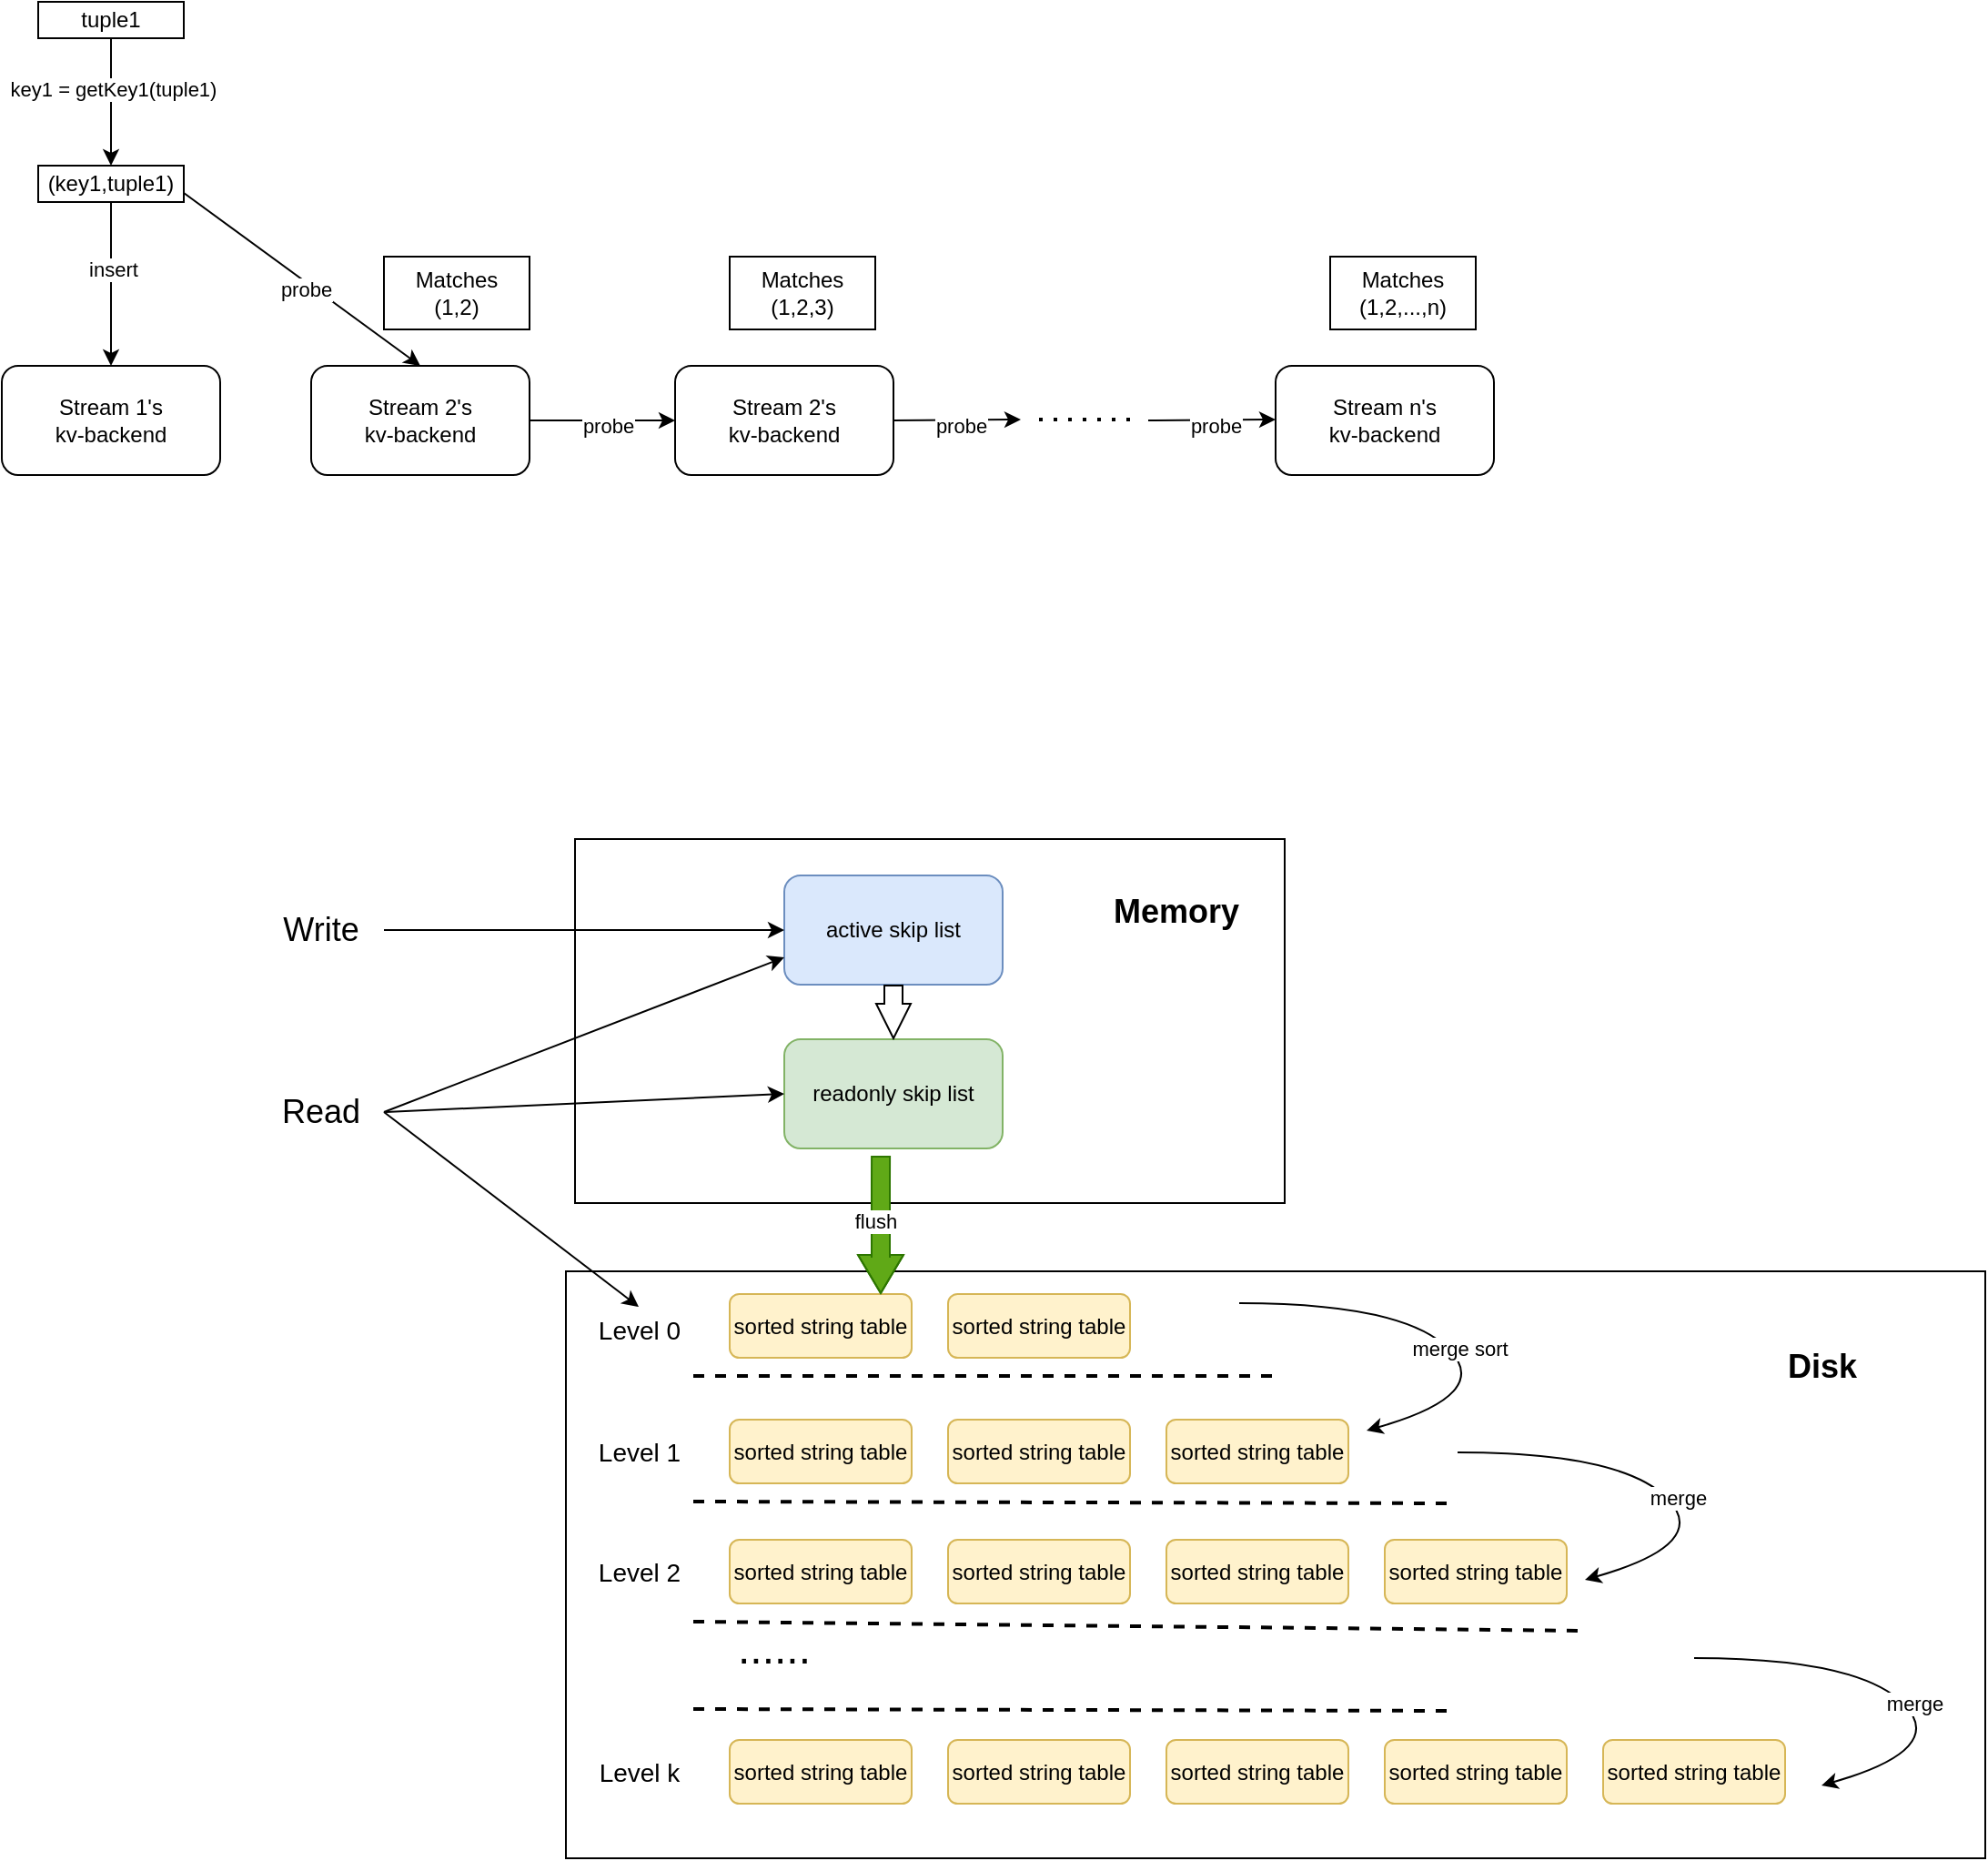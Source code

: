 <mxfile version="22.0.4" type="github">
  <diagram name="第 1 页" id="E1xqAoynhQZB6YTEvSdn">
    <mxGraphModel dx="1026" dy="661" grid="1" gridSize="10" guides="1" tooltips="1" connect="1" arrows="1" fold="1" page="1" pageScale="1" pageWidth="1169" pageHeight="827" math="0" shadow="0">
      <root>
        <mxCell id="0" />
        <mxCell id="1" parent="0" />
        <mxCell id="flCKQIhOCsDCRdV_kYDA-1" value="Stream 1&#39;s&lt;br&gt;kv-backend" style="rounded=1;whiteSpace=wrap;html=1;" vertex="1" parent="1">
          <mxGeometry x="60" y="230" width="120" height="60" as="geometry" />
        </mxCell>
        <mxCell id="flCKQIhOCsDCRdV_kYDA-2" value="Stream 2&#39;s&lt;br&gt;kv-backend" style="rounded=1;whiteSpace=wrap;html=1;" vertex="1" parent="1">
          <mxGeometry x="230" y="230" width="120" height="60" as="geometry" />
        </mxCell>
        <mxCell id="flCKQIhOCsDCRdV_kYDA-3" value="Stream 2&#39;s&lt;br&gt;kv-backend" style="rounded=1;whiteSpace=wrap;html=1;" vertex="1" parent="1">
          <mxGeometry x="430" y="230" width="120" height="60" as="geometry" />
        </mxCell>
        <mxCell id="flCKQIhOCsDCRdV_kYDA-4" value="Stream n&#39;s&lt;br&gt;kv-backend" style="rounded=1;whiteSpace=wrap;html=1;" vertex="1" parent="1">
          <mxGeometry x="760" y="230" width="120" height="60" as="geometry" />
        </mxCell>
        <mxCell id="flCKQIhOCsDCRdV_kYDA-5" value="(key1,tuple1)" style="rounded=0;whiteSpace=wrap;html=1;" vertex="1" parent="1">
          <mxGeometry x="80" y="120" width="80" height="20" as="geometry" />
        </mxCell>
        <mxCell id="flCKQIhOCsDCRdV_kYDA-9" value="" style="endArrow=classic;html=1;rounded=0;exitX=1;exitY=0.75;exitDx=0;exitDy=0;entryX=0.5;entryY=0;entryDx=0;entryDy=0;" edge="1" parent="1" source="flCKQIhOCsDCRdV_kYDA-5" target="flCKQIhOCsDCRdV_kYDA-2">
          <mxGeometry width="50" height="50" relative="1" as="geometry">
            <mxPoint x="390" y="370" as="sourcePoint" />
            <mxPoint x="150" y="140" as="targetPoint" />
          </mxGeometry>
        </mxCell>
        <mxCell id="flCKQIhOCsDCRdV_kYDA-12" value="probe" style="edgeLabel;html=1;align=center;verticalAlign=middle;resizable=0;points=[];" vertex="1" connectable="0" parent="flCKQIhOCsDCRdV_kYDA-9">
          <mxGeometry x="0.06" y="-4" relative="1" as="geometry">
            <mxPoint y="-1" as="offset" />
          </mxGeometry>
        </mxCell>
        <mxCell id="flCKQIhOCsDCRdV_kYDA-14" value="" style="endArrow=classic;html=1;rounded=0;exitX=1;exitY=0.5;exitDx=0;exitDy=0;entryX=0;entryY=0.5;entryDx=0;entryDy=0;" edge="1" parent="1" source="flCKQIhOCsDCRdV_kYDA-2" target="flCKQIhOCsDCRdV_kYDA-3">
          <mxGeometry width="50" height="50" relative="1" as="geometry">
            <mxPoint x="160" y="165" as="sourcePoint" />
            <mxPoint x="300" y="240" as="targetPoint" />
          </mxGeometry>
        </mxCell>
        <mxCell id="flCKQIhOCsDCRdV_kYDA-15" value="probe" style="edgeLabel;html=1;align=center;verticalAlign=middle;resizable=0;points=[];" vertex="1" connectable="0" parent="flCKQIhOCsDCRdV_kYDA-14">
          <mxGeometry x="0.06" y="-4" relative="1" as="geometry">
            <mxPoint y="-1" as="offset" />
          </mxGeometry>
        </mxCell>
        <mxCell id="flCKQIhOCsDCRdV_kYDA-18" value="Matches&lt;br&gt;(1,2)" style="whiteSpace=wrap;html=1;" vertex="1" parent="1">
          <mxGeometry x="270" y="170" width="80" height="40" as="geometry" />
        </mxCell>
        <mxCell id="flCKQIhOCsDCRdV_kYDA-19" value="Matches&lt;br&gt;(1,2,3)" style="whiteSpace=wrap;html=1;" vertex="1" parent="1">
          <mxGeometry x="460" y="170" width="80" height="40" as="geometry" />
        </mxCell>
        <mxCell id="flCKQIhOCsDCRdV_kYDA-20" value="" style="endArrow=classic;html=1;rounded=0;entryX=0;entryY=0.5;entryDx=0;entryDy=0;" edge="1" parent="1">
          <mxGeometry width="50" height="50" relative="1" as="geometry">
            <mxPoint x="550" y="260" as="sourcePoint" />
            <mxPoint x="620" y="259.5" as="targetPoint" />
          </mxGeometry>
        </mxCell>
        <mxCell id="flCKQIhOCsDCRdV_kYDA-21" value="probe" style="edgeLabel;html=1;align=center;verticalAlign=middle;resizable=0;points=[];" vertex="1" connectable="0" parent="flCKQIhOCsDCRdV_kYDA-20">
          <mxGeometry x="0.06" y="-4" relative="1" as="geometry">
            <mxPoint y="-1" as="offset" />
          </mxGeometry>
        </mxCell>
        <mxCell id="flCKQIhOCsDCRdV_kYDA-23" value="" style="endArrow=none;dashed=1;html=1;dashPattern=1 3;strokeWidth=2;rounded=0;" edge="1" parent="1">
          <mxGeometry width="50" height="50" relative="1" as="geometry">
            <mxPoint x="630" y="259.5" as="sourcePoint" />
            <mxPoint x="680" y="259.5" as="targetPoint" />
          </mxGeometry>
        </mxCell>
        <mxCell id="flCKQIhOCsDCRdV_kYDA-24" value="" style="endArrow=classic;html=1;rounded=0;entryX=0;entryY=0.5;entryDx=0;entryDy=0;" edge="1" parent="1">
          <mxGeometry width="50" height="50" relative="1" as="geometry">
            <mxPoint x="690" y="260" as="sourcePoint" />
            <mxPoint x="760" y="259.5" as="targetPoint" />
          </mxGeometry>
        </mxCell>
        <mxCell id="flCKQIhOCsDCRdV_kYDA-25" value="probe" style="edgeLabel;html=1;align=center;verticalAlign=middle;resizable=0;points=[];" vertex="1" connectable="0" parent="flCKQIhOCsDCRdV_kYDA-24">
          <mxGeometry x="0.06" y="-4" relative="1" as="geometry">
            <mxPoint y="-1" as="offset" />
          </mxGeometry>
        </mxCell>
        <mxCell id="flCKQIhOCsDCRdV_kYDA-26" value="Matches&lt;br&gt;(1,2,...,n)" style="whiteSpace=wrap;html=1;" vertex="1" parent="1">
          <mxGeometry x="790" y="170" width="80" height="40" as="geometry" />
        </mxCell>
        <mxCell id="flCKQIhOCsDCRdV_kYDA-28" value="" style="endArrow=classic;html=1;rounded=0;exitX=0.5;exitY=1;exitDx=0;exitDy=0;entryX=0.5;entryY=0;entryDx=0;entryDy=0;" edge="1" parent="1" source="flCKQIhOCsDCRdV_kYDA-5" target="flCKQIhOCsDCRdV_kYDA-1">
          <mxGeometry width="50" height="50" relative="1" as="geometry">
            <mxPoint x="390" y="370" as="sourcePoint" />
            <mxPoint x="440" y="320" as="targetPoint" />
          </mxGeometry>
        </mxCell>
        <mxCell id="flCKQIhOCsDCRdV_kYDA-29" value="insert" style="edgeLabel;html=1;align=center;verticalAlign=middle;resizable=0;points=[];" vertex="1" connectable="0" parent="flCKQIhOCsDCRdV_kYDA-28">
          <mxGeometry x="-0.183" y="1" relative="1" as="geometry">
            <mxPoint as="offset" />
          </mxGeometry>
        </mxCell>
        <mxCell id="flCKQIhOCsDCRdV_kYDA-30" value="tuple1" style="rounded=0;whiteSpace=wrap;html=1;" vertex="1" parent="1">
          <mxGeometry x="80" y="30" width="80" height="20" as="geometry" />
        </mxCell>
        <mxCell id="flCKQIhOCsDCRdV_kYDA-32" value="" style="endArrow=classic;html=1;rounded=0;exitX=0.5;exitY=1;exitDx=0;exitDy=0;entryX=0.5;entryY=0;entryDx=0;entryDy=0;" edge="1" parent="1" source="flCKQIhOCsDCRdV_kYDA-30" target="flCKQIhOCsDCRdV_kYDA-5">
          <mxGeometry width="50" height="50" relative="1" as="geometry">
            <mxPoint x="390" y="370" as="sourcePoint" />
            <mxPoint x="440" y="320" as="targetPoint" />
          </mxGeometry>
        </mxCell>
        <mxCell id="flCKQIhOCsDCRdV_kYDA-33" value="key1 = getKey1(tuple1)" style="edgeLabel;html=1;align=center;verticalAlign=middle;resizable=0;points=[];" vertex="1" connectable="0" parent="flCKQIhOCsDCRdV_kYDA-32">
          <mxGeometry x="-0.2" y="1" relative="1" as="geometry">
            <mxPoint as="offset" />
          </mxGeometry>
        </mxCell>
        <mxCell id="flCKQIhOCsDCRdV_kYDA-35" value="" style="rounded=0;whiteSpace=wrap;html=1;" vertex="1" parent="1">
          <mxGeometry x="375" y="490" width="390" height="200" as="geometry" />
        </mxCell>
        <mxCell id="flCKQIhOCsDCRdV_kYDA-36" value="active skip list" style="rounded=1;whiteSpace=wrap;html=1;fillColor=#dae8fc;strokeColor=#6c8ebf;" vertex="1" parent="1">
          <mxGeometry x="490" y="510" width="120" height="60" as="geometry" />
        </mxCell>
        <mxCell id="flCKQIhOCsDCRdV_kYDA-37" value="readonly skip list" style="rounded=1;whiteSpace=wrap;html=1;fillColor=#d5e8d4;strokeColor=#82b366;" vertex="1" parent="1">
          <mxGeometry x="490" y="600" width="120" height="60" as="geometry" />
        </mxCell>
        <mxCell id="flCKQIhOCsDCRdV_kYDA-38" value="&lt;font style=&quot;font-size: 18px;&quot;&gt;&lt;b&gt;Memory&lt;/b&gt;&lt;/font&gt;" style="text;html=1;align=center;verticalAlign=middle;resizable=0;points=[];autosize=1;strokeColor=none;fillColor=none;" vertex="1" parent="1">
          <mxGeometry x="660" y="510" width="90" height="40" as="geometry" />
        </mxCell>
        <mxCell id="flCKQIhOCsDCRdV_kYDA-40" value="" style="rounded=0;whiteSpace=wrap;html=1;" vertex="1" parent="1">
          <mxGeometry x="370" y="727.5" width="780" height="322.5" as="geometry" />
        </mxCell>
        <mxCell id="flCKQIhOCsDCRdV_kYDA-41" value="sorted string table" style="rounded=1;whiteSpace=wrap;html=1;fillColor=#fff2cc;strokeColor=#d6b656;" vertex="1" parent="1">
          <mxGeometry x="460" y="740" width="100" height="35" as="geometry" />
        </mxCell>
        <mxCell id="flCKQIhOCsDCRdV_kYDA-43" value="&lt;font style=&quot;font-size: 18px;&quot;&gt;&lt;b&gt;Disk&lt;/b&gt;&lt;/font&gt;" style="text;html=1;align=center;verticalAlign=middle;resizable=0;points=[];autosize=1;strokeColor=none;fillColor=none;" vertex="1" parent="1">
          <mxGeometry x="1030" y="760" width="60" height="40" as="geometry" />
        </mxCell>
        <mxCell id="flCKQIhOCsDCRdV_kYDA-48" value="sorted string table" style="rounded=1;whiteSpace=wrap;html=1;fillColor=#fff2cc;strokeColor=#d6b656;" vertex="1" parent="1">
          <mxGeometry x="580" y="740" width="100" height="35" as="geometry" />
        </mxCell>
        <mxCell id="flCKQIhOCsDCRdV_kYDA-51" value="" style="endArrow=none;dashed=1;html=1;rounded=1;strokeWidth=2;" edge="1" parent="1">
          <mxGeometry width="50" height="50" relative="1" as="geometry">
            <mxPoint x="440" y="785" as="sourcePoint" />
            <mxPoint x="760" y="785" as="targetPoint" />
          </mxGeometry>
        </mxCell>
        <mxCell id="flCKQIhOCsDCRdV_kYDA-53" value="sorted string table" style="rounded=1;whiteSpace=wrap;html=1;fillColor=#fff2cc;strokeColor=#d6b656;" vertex="1" parent="1">
          <mxGeometry x="460" y="809" width="100" height="35" as="geometry" />
        </mxCell>
        <mxCell id="flCKQIhOCsDCRdV_kYDA-54" value="sorted string table" style="rounded=1;whiteSpace=wrap;html=1;fillColor=#fff2cc;strokeColor=#d6b656;" vertex="1" parent="1">
          <mxGeometry x="580" y="809" width="100" height="35" as="geometry" />
        </mxCell>
        <mxCell id="flCKQIhOCsDCRdV_kYDA-55" value="" style="endArrow=none;dashed=1;html=1;rounded=1;strokeWidth=2;" edge="1" parent="1">
          <mxGeometry width="50" height="50" relative="1" as="geometry">
            <mxPoint x="440" y="854" as="sourcePoint" />
            <mxPoint x="860" y="855" as="targetPoint" />
          </mxGeometry>
        </mxCell>
        <mxCell id="flCKQIhOCsDCRdV_kYDA-56" value="sorted string table" style="rounded=1;whiteSpace=wrap;html=1;fillColor=#fff2cc;strokeColor=#d6b656;" vertex="1" parent="1">
          <mxGeometry x="700" y="809" width="100" height="35" as="geometry" />
        </mxCell>
        <mxCell id="flCKQIhOCsDCRdV_kYDA-57" value="sorted string table" style="rounded=1;whiteSpace=wrap;html=1;fillColor=#fff2cc;strokeColor=#d6b656;" vertex="1" parent="1">
          <mxGeometry x="460" y="875" width="100" height="35" as="geometry" />
        </mxCell>
        <mxCell id="flCKQIhOCsDCRdV_kYDA-58" value="sorted string table" style="rounded=1;whiteSpace=wrap;html=1;fillColor=#fff2cc;strokeColor=#d6b656;" vertex="1" parent="1">
          <mxGeometry x="580" y="875" width="100" height="35" as="geometry" />
        </mxCell>
        <mxCell id="flCKQIhOCsDCRdV_kYDA-59" value="" style="endArrow=none;dashed=1;html=1;rounded=1;strokeWidth=2;" edge="1" parent="1">
          <mxGeometry width="50" height="50" relative="1" as="geometry">
            <mxPoint x="440" y="920" as="sourcePoint" />
            <mxPoint x="930" y="925" as="targetPoint" />
          </mxGeometry>
        </mxCell>
        <mxCell id="flCKQIhOCsDCRdV_kYDA-62" value="" style="endArrow=none;dashed=1;html=1;rounded=1;strokeWidth=2;" edge="1" parent="1">
          <mxGeometry width="50" height="50" relative="1" as="geometry">
            <mxPoint x="440" y="968" as="sourcePoint" />
            <mxPoint x="860" y="969" as="targetPoint" />
          </mxGeometry>
        </mxCell>
        <mxCell id="flCKQIhOCsDCRdV_kYDA-63" value="sorted string table" style="rounded=1;whiteSpace=wrap;html=1;fillColor=#fff2cc;strokeColor=#d6b656;" vertex="1" parent="1">
          <mxGeometry x="700" y="875" width="100" height="35" as="geometry" />
        </mxCell>
        <mxCell id="flCKQIhOCsDCRdV_kYDA-64" value="sorted string table" style="rounded=1;whiteSpace=wrap;html=1;fillColor=#fff2cc;strokeColor=#d6b656;" vertex="1" parent="1">
          <mxGeometry x="820" y="875" width="100" height="35" as="geometry" />
        </mxCell>
        <mxCell id="flCKQIhOCsDCRdV_kYDA-67" value="&lt;font style=&quot;font-size: 24px;&quot;&gt;......&lt;/font&gt;" style="text;html=1;align=center;verticalAlign=middle;resizable=0;points=[];autosize=1;strokeColor=none;fillColor=none;" vertex="1" parent="1">
          <mxGeometry x="454" y="915" width="60" height="40" as="geometry" />
        </mxCell>
        <mxCell id="flCKQIhOCsDCRdV_kYDA-68" value="sorted string table" style="rounded=1;whiteSpace=wrap;html=1;fillColor=#fff2cc;strokeColor=#d6b656;" vertex="1" parent="1">
          <mxGeometry x="460" y="985" width="100" height="35" as="geometry" />
        </mxCell>
        <mxCell id="flCKQIhOCsDCRdV_kYDA-69" value="sorted string table" style="rounded=1;whiteSpace=wrap;html=1;fillColor=#fff2cc;strokeColor=#d6b656;" vertex="1" parent="1">
          <mxGeometry x="580" y="985" width="100" height="35" as="geometry" />
        </mxCell>
        <mxCell id="flCKQIhOCsDCRdV_kYDA-70" value="sorted string table" style="rounded=1;whiteSpace=wrap;html=1;fillColor=#fff2cc;strokeColor=#d6b656;" vertex="1" parent="1">
          <mxGeometry x="700" y="985" width="100" height="35" as="geometry" />
        </mxCell>
        <mxCell id="flCKQIhOCsDCRdV_kYDA-71" value="sorted string table" style="rounded=1;whiteSpace=wrap;html=1;fillColor=#fff2cc;strokeColor=#d6b656;" vertex="1" parent="1">
          <mxGeometry x="820" y="985" width="100" height="35" as="geometry" />
        </mxCell>
        <mxCell id="flCKQIhOCsDCRdV_kYDA-72" value="sorted string table" style="rounded=1;whiteSpace=wrap;html=1;fillColor=#fff2cc;strokeColor=#d6b656;" vertex="1" parent="1">
          <mxGeometry x="940" y="985" width="100" height="35" as="geometry" />
        </mxCell>
        <mxCell id="flCKQIhOCsDCRdV_kYDA-73" value="&lt;font style=&quot;font-size: 14px;&quot;&gt;Level 0&lt;/font&gt;" style="text;html=1;align=center;verticalAlign=middle;resizable=0;points=[];autosize=1;strokeColor=none;fillColor=none;" vertex="1" parent="1">
          <mxGeometry x="375" y="745" width="70" height="30" as="geometry" />
        </mxCell>
        <mxCell id="flCKQIhOCsDCRdV_kYDA-74" value="" style="shape=flexArrow;endArrow=classic;html=1;rounded=0;exitX=0.442;exitY=1.067;exitDx=0;exitDy=0;exitPerimeter=0;fillColor=#60a917;strokeColor=#2D7600;endWidth=14;endSize=6.67;" edge="1" parent="1" source="flCKQIhOCsDCRdV_kYDA-37">
          <mxGeometry width="50" height="50" relative="1" as="geometry">
            <mxPoint x="650" y="780" as="sourcePoint" />
            <mxPoint x="543" y="740" as="targetPoint" />
            <Array as="points">
              <mxPoint x="543" y="680" />
              <mxPoint x="543" y="720" />
            </Array>
          </mxGeometry>
        </mxCell>
        <mxCell id="flCKQIhOCsDCRdV_kYDA-75" value="flush" style="edgeLabel;html=1;align=center;verticalAlign=middle;resizable=0;points=[];" vertex="1" connectable="0" parent="flCKQIhOCsDCRdV_kYDA-74">
          <mxGeometry x="-0.369" y="-2" relative="1" as="geometry">
            <mxPoint x="-1" y="12" as="offset" />
          </mxGeometry>
        </mxCell>
        <mxCell id="flCKQIhOCsDCRdV_kYDA-82" value="&lt;font style=&quot;font-size: 14px;&quot;&gt;Level 1&lt;/font&gt;" style="text;html=1;align=center;verticalAlign=middle;resizable=0;points=[];autosize=1;strokeColor=none;fillColor=none;" vertex="1" parent="1">
          <mxGeometry x="375" y="811.5" width="70" height="30" as="geometry" />
        </mxCell>
        <mxCell id="flCKQIhOCsDCRdV_kYDA-83" value="&lt;font style=&quot;font-size: 14px;&quot;&gt;Level 2&lt;/font&gt;" style="text;html=1;align=center;verticalAlign=middle;resizable=0;points=[];autosize=1;strokeColor=none;fillColor=none;" vertex="1" parent="1">
          <mxGeometry x="375" y="877.5" width="70" height="30" as="geometry" />
        </mxCell>
        <mxCell id="flCKQIhOCsDCRdV_kYDA-84" value="&lt;font style=&quot;font-size: 14px;&quot;&gt;Level k&lt;/font&gt;" style="text;html=1;align=center;verticalAlign=middle;resizable=0;points=[];autosize=1;strokeColor=none;fillColor=none;" vertex="1" parent="1">
          <mxGeometry x="375" y="987.5" width="70" height="30" as="geometry" />
        </mxCell>
        <mxCell id="flCKQIhOCsDCRdV_kYDA-89" value="" style="endArrow=classic;html=1;curved=1;strokeColor=default;" edge="1" parent="1">
          <mxGeometry width="50" height="50" relative="1" as="geometry">
            <mxPoint x="740" y="745" as="sourcePoint" />
            <mxPoint x="810" y="815" as="targetPoint" />
            <Array as="points">
              <mxPoint x="830" y="745" />
              <mxPoint x="880" y="795" />
            </Array>
          </mxGeometry>
        </mxCell>
        <mxCell id="flCKQIhOCsDCRdV_kYDA-90" value="merge sort" style="edgeLabel;html=1;align=center;verticalAlign=middle;resizable=0;points=[];" vertex="1" connectable="0" parent="flCKQIhOCsDCRdV_kYDA-89">
          <mxGeometry x="0.104" y="4" relative="1" as="geometry">
            <mxPoint as="offset" />
          </mxGeometry>
        </mxCell>
        <mxCell id="flCKQIhOCsDCRdV_kYDA-91" value="" style="endArrow=classic;html=1;curved=1;strokeColor=default;" edge="1" parent="1">
          <mxGeometry width="50" height="50" relative="1" as="geometry">
            <mxPoint x="860" y="827" as="sourcePoint" />
            <mxPoint x="930" y="897" as="targetPoint" />
            <Array as="points">
              <mxPoint x="950" y="827" />
              <mxPoint x="1000" y="877" />
            </Array>
          </mxGeometry>
        </mxCell>
        <mxCell id="flCKQIhOCsDCRdV_kYDA-92" value="merge" style="edgeLabel;html=1;align=center;verticalAlign=middle;resizable=0;points=[];" vertex="1" connectable="0" parent="flCKQIhOCsDCRdV_kYDA-91">
          <mxGeometry x="0.104" y="4" relative="1" as="geometry">
            <mxPoint as="offset" />
          </mxGeometry>
        </mxCell>
        <mxCell id="flCKQIhOCsDCRdV_kYDA-93" value="" style="endArrow=classic;html=1;curved=1;strokeColor=default;" edge="1" parent="1">
          <mxGeometry width="50" height="50" relative="1" as="geometry">
            <mxPoint x="990" y="940" as="sourcePoint" />
            <mxPoint x="1060" y="1010" as="targetPoint" />
            <Array as="points">
              <mxPoint x="1080" y="940" />
              <mxPoint x="1130" y="990" />
            </Array>
          </mxGeometry>
        </mxCell>
        <mxCell id="flCKQIhOCsDCRdV_kYDA-94" value="merge" style="edgeLabel;html=1;align=center;verticalAlign=middle;resizable=0;points=[];" vertex="1" connectable="0" parent="flCKQIhOCsDCRdV_kYDA-93">
          <mxGeometry x="0.104" y="4" relative="1" as="geometry">
            <mxPoint as="offset" />
          </mxGeometry>
        </mxCell>
        <mxCell id="flCKQIhOCsDCRdV_kYDA-100" style="edgeStyle=orthogonalEdgeStyle;rounded=0;orthogonalLoop=1;jettySize=auto;html=1;" edge="1" parent="1" source="flCKQIhOCsDCRdV_kYDA-95" target="flCKQIhOCsDCRdV_kYDA-36">
          <mxGeometry relative="1" as="geometry" />
        </mxCell>
        <mxCell id="flCKQIhOCsDCRdV_kYDA-95" value="&lt;font style=&quot;font-size: 18px;&quot;&gt;Write&lt;/font&gt;" style="text;html=1;align=center;verticalAlign=middle;resizable=0;points=[];autosize=1;strokeColor=none;fillColor=none;" vertex="1" parent="1">
          <mxGeometry x="200" y="520" width="70" height="40" as="geometry" />
        </mxCell>
        <mxCell id="flCKQIhOCsDCRdV_kYDA-96" value="&lt;font style=&quot;font-size: 18px;&quot;&gt;Read&lt;/font&gt;" style="text;html=1;align=center;verticalAlign=middle;resizable=0;points=[];autosize=1;strokeColor=none;fillColor=none;" vertex="1" parent="1">
          <mxGeometry x="200" y="620" width="70" height="40" as="geometry" />
        </mxCell>
        <mxCell id="flCKQIhOCsDCRdV_kYDA-99" value="" style="shape=flexArrow;endArrow=classic;html=1;rounded=0;entryX=0.5;entryY=0;entryDx=0;entryDy=0;exitX=0.5;exitY=1;exitDx=0;exitDy=0;endWidth=8;endSize=6;" edge="1" parent="1" source="flCKQIhOCsDCRdV_kYDA-36" target="flCKQIhOCsDCRdV_kYDA-37">
          <mxGeometry width="50" height="50" relative="1" as="geometry">
            <mxPoint x="280" y="575" as="sourcePoint" />
            <mxPoint x="500" y="575" as="targetPoint" />
          </mxGeometry>
        </mxCell>
        <mxCell id="flCKQIhOCsDCRdV_kYDA-102" value="" style="endArrow=classic;html=1;rounded=0;entryX=0;entryY=0.5;entryDx=0;entryDy=0;exitX=1.014;exitY=0.5;exitDx=0;exitDy=0;exitPerimeter=0;" edge="1" parent="1" source="flCKQIhOCsDCRdV_kYDA-96" target="flCKQIhOCsDCRdV_kYDA-37">
          <mxGeometry width="50" height="50" relative="1" as="geometry">
            <mxPoint x="650" y="810" as="sourcePoint" />
            <mxPoint x="700" y="760" as="targetPoint" />
          </mxGeometry>
        </mxCell>
        <mxCell id="flCKQIhOCsDCRdV_kYDA-103" value="" style="endArrow=classic;html=1;rounded=0;entryX=0;entryY=0.75;entryDx=0;entryDy=0;" edge="1" parent="1" target="flCKQIhOCsDCRdV_kYDA-36">
          <mxGeometry width="50" height="50" relative="1" as="geometry">
            <mxPoint x="270" y="640" as="sourcePoint" />
            <mxPoint x="500" y="640" as="targetPoint" />
          </mxGeometry>
        </mxCell>
        <mxCell id="flCKQIhOCsDCRdV_kYDA-104" value="" style="endArrow=classic;html=1;rounded=0;entryX=0.5;entryY=0.067;entryDx=0;entryDy=0;entryPerimeter=0;" edge="1" parent="1" target="flCKQIhOCsDCRdV_kYDA-73">
          <mxGeometry width="50" height="50" relative="1" as="geometry">
            <mxPoint x="270" y="640" as="sourcePoint" />
            <mxPoint x="410" y="740" as="targetPoint" />
          </mxGeometry>
        </mxCell>
      </root>
    </mxGraphModel>
  </diagram>
</mxfile>
